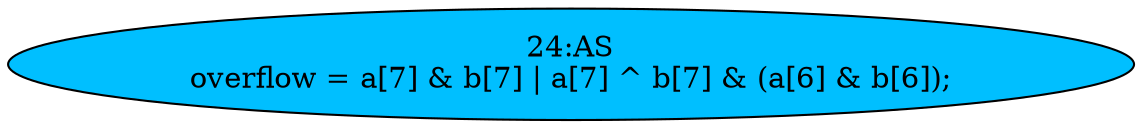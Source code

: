 strict digraph "" {
	node [label="\N"];
	"24:AS"	[ast="<pyverilog.vparser.ast.Assign object at 0x7f5d734f0210>",
		def_var="['overflow']",
		fillcolor=deepskyblue,
		label="24:AS
overflow = a[7] & b[7] | a[7] ^ b[7] & (a[6] & b[6]);",
		statements="[]",
		style=filled,
		typ=Assign,
		use_var="['a', 'b', 'a', 'b', 'a', 'b']"];
}
